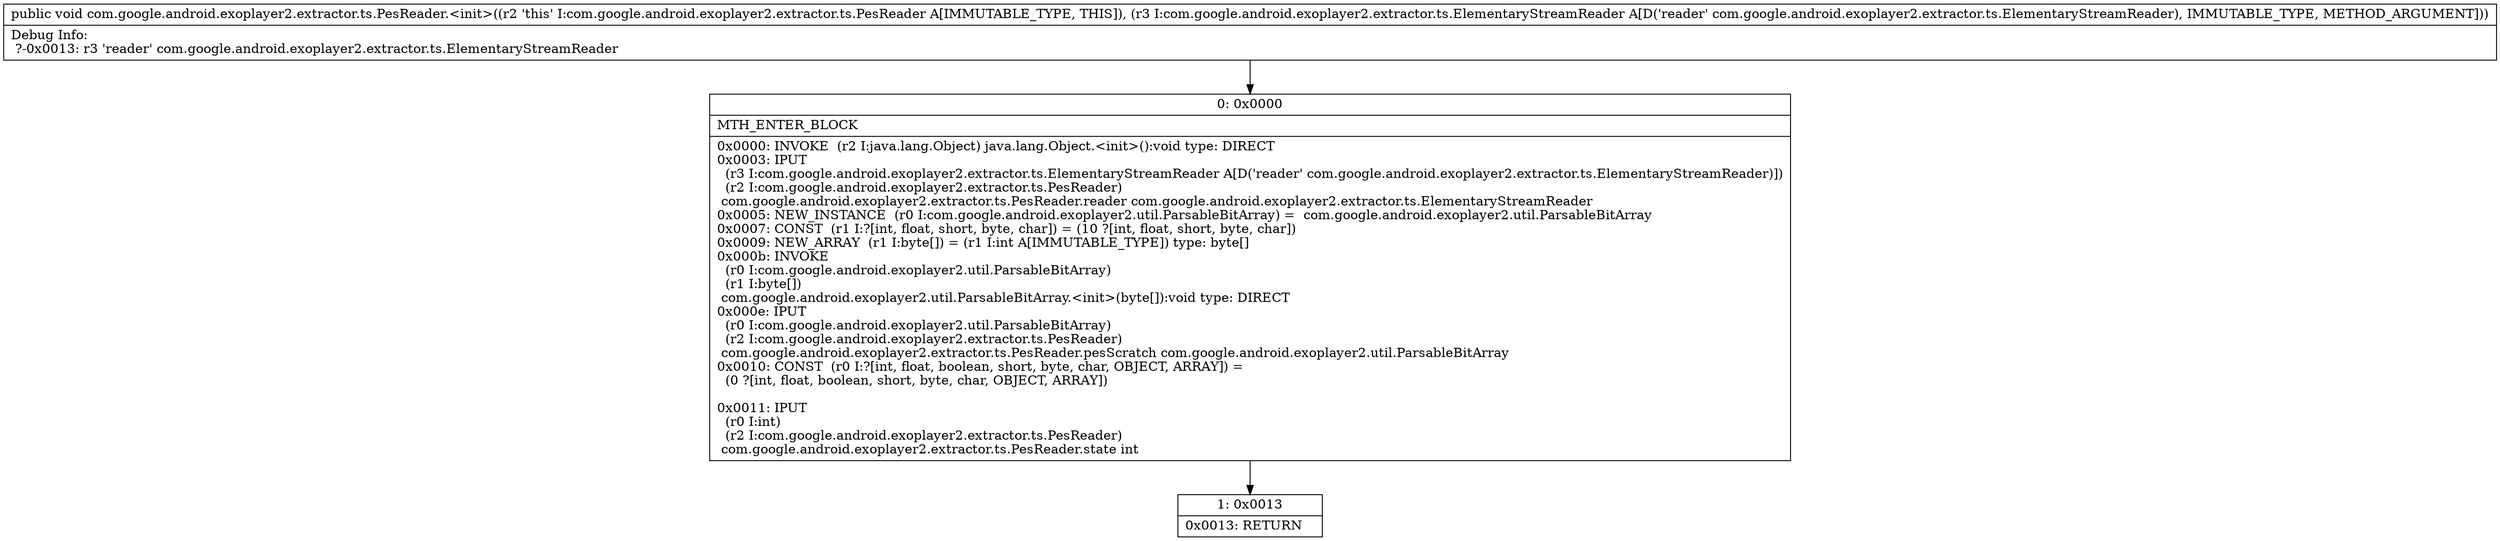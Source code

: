 digraph "CFG forcom.google.android.exoplayer2.extractor.ts.PesReader.\<init\>(Lcom\/google\/android\/exoplayer2\/extractor\/ts\/ElementaryStreamReader;)V" {
Node_0 [shape=record,label="{0\:\ 0x0000|MTH_ENTER_BLOCK\l|0x0000: INVOKE  (r2 I:java.lang.Object) java.lang.Object.\<init\>():void type: DIRECT \l0x0003: IPUT  \l  (r3 I:com.google.android.exoplayer2.extractor.ts.ElementaryStreamReader A[D('reader' com.google.android.exoplayer2.extractor.ts.ElementaryStreamReader)])\l  (r2 I:com.google.android.exoplayer2.extractor.ts.PesReader)\l com.google.android.exoplayer2.extractor.ts.PesReader.reader com.google.android.exoplayer2.extractor.ts.ElementaryStreamReader \l0x0005: NEW_INSTANCE  (r0 I:com.google.android.exoplayer2.util.ParsableBitArray) =  com.google.android.exoplayer2.util.ParsableBitArray \l0x0007: CONST  (r1 I:?[int, float, short, byte, char]) = (10 ?[int, float, short, byte, char]) \l0x0009: NEW_ARRAY  (r1 I:byte[]) = (r1 I:int A[IMMUTABLE_TYPE]) type: byte[] \l0x000b: INVOKE  \l  (r0 I:com.google.android.exoplayer2.util.ParsableBitArray)\l  (r1 I:byte[])\l com.google.android.exoplayer2.util.ParsableBitArray.\<init\>(byte[]):void type: DIRECT \l0x000e: IPUT  \l  (r0 I:com.google.android.exoplayer2.util.ParsableBitArray)\l  (r2 I:com.google.android.exoplayer2.extractor.ts.PesReader)\l com.google.android.exoplayer2.extractor.ts.PesReader.pesScratch com.google.android.exoplayer2.util.ParsableBitArray \l0x0010: CONST  (r0 I:?[int, float, boolean, short, byte, char, OBJECT, ARRAY]) = \l  (0 ?[int, float, boolean, short, byte, char, OBJECT, ARRAY])\l \l0x0011: IPUT  \l  (r0 I:int)\l  (r2 I:com.google.android.exoplayer2.extractor.ts.PesReader)\l com.google.android.exoplayer2.extractor.ts.PesReader.state int \l}"];
Node_1 [shape=record,label="{1\:\ 0x0013|0x0013: RETURN   \l}"];
MethodNode[shape=record,label="{public void com.google.android.exoplayer2.extractor.ts.PesReader.\<init\>((r2 'this' I:com.google.android.exoplayer2.extractor.ts.PesReader A[IMMUTABLE_TYPE, THIS]), (r3 I:com.google.android.exoplayer2.extractor.ts.ElementaryStreamReader A[D('reader' com.google.android.exoplayer2.extractor.ts.ElementaryStreamReader), IMMUTABLE_TYPE, METHOD_ARGUMENT]))  | Debug Info:\l  ?\-0x0013: r3 'reader' com.google.android.exoplayer2.extractor.ts.ElementaryStreamReader\l}"];
MethodNode -> Node_0;
Node_0 -> Node_1;
}

